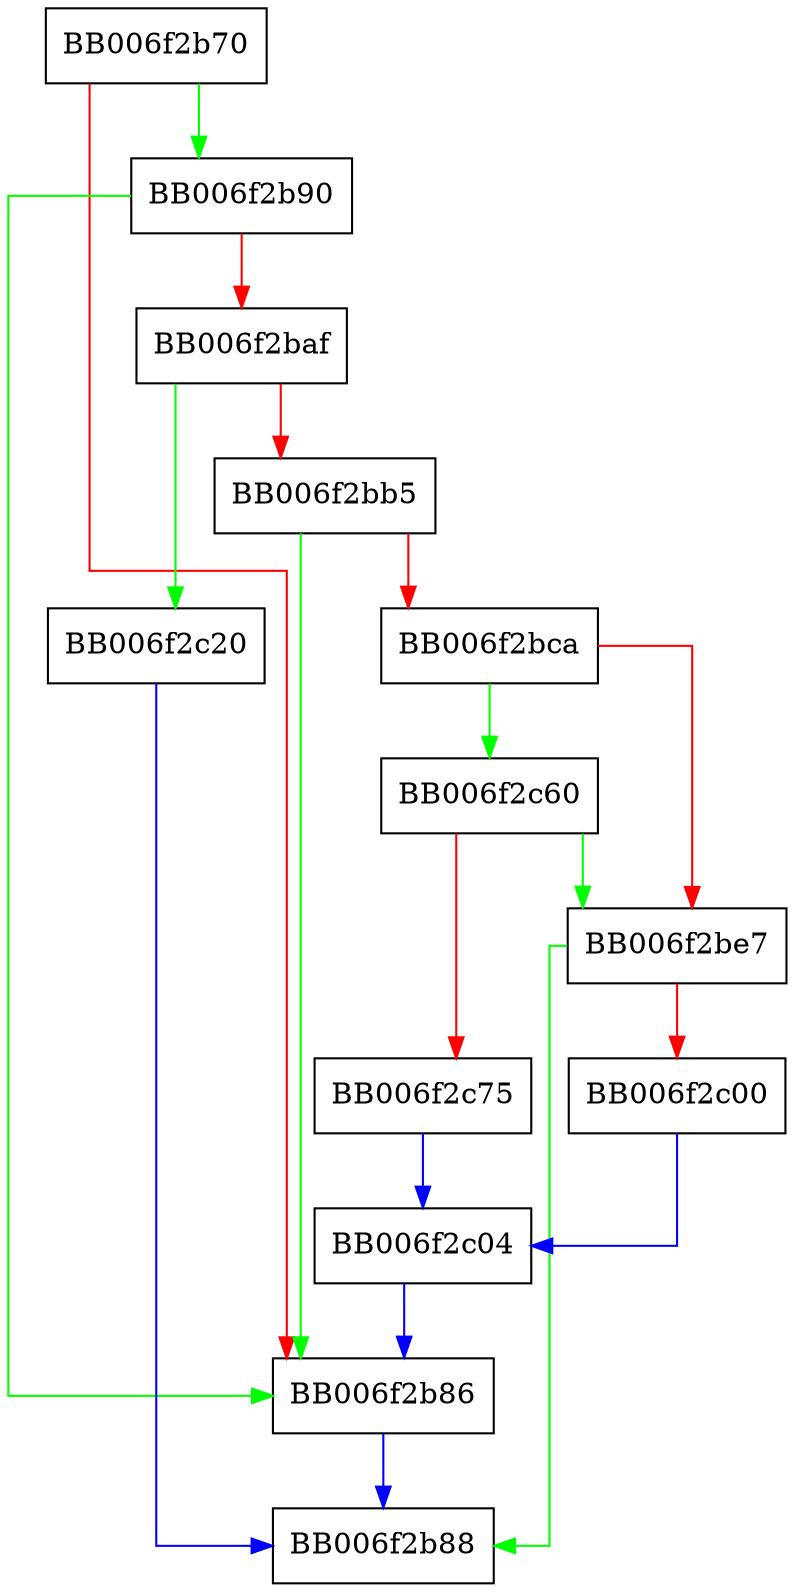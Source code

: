 digraph rsa_sha224_verify_message_init {
  node [shape="box"];
  graph [splines=ortho];
  BB006f2b70 -> BB006f2b90 [color="green"];
  BB006f2b70 -> BB006f2b86 [color="red"];
  BB006f2b86 -> BB006f2b88 [color="blue"];
  BB006f2b90 -> BB006f2b86 [color="green"];
  BB006f2b90 -> BB006f2baf [color="red"];
  BB006f2baf -> BB006f2c20 [color="green"];
  BB006f2baf -> BB006f2bb5 [color="red"];
  BB006f2bb5 -> BB006f2b86 [color="green"];
  BB006f2bb5 -> BB006f2bca [color="red"];
  BB006f2bca -> BB006f2c60 [color="green"];
  BB006f2bca -> BB006f2be7 [color="red"];
  BB006f2be7 -> BB006f2b88 [color="green"];
  BB006f2be7 -> BB006f2c00 [color="red"];
  BB006f2c00 -> BB006f2c04 [color="blue"];
  BB006f2c04 -> BB006f2b86 [color="blue"];
  BB006f2c20 -> BB006f2b88 [color="blue"];
  BB006f2c60 -> BB006f2be7 [color="green"];
  BB006f2c60 -> BB006f2c75 [color="red"];
  BB006f2c75 -> BB006f2c04 [color="blue"];
}